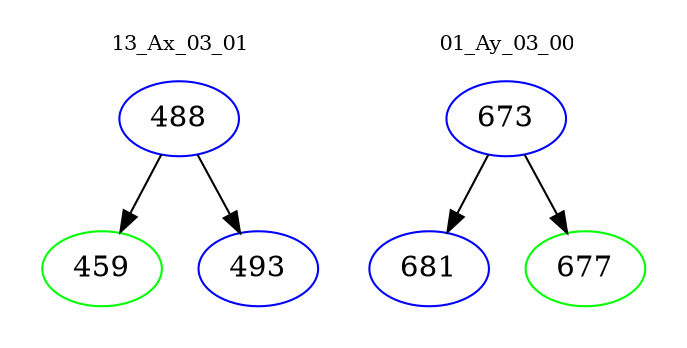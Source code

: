 digraph{
subgraph cluster_0 {
color = white
label = "13_Ax_03_01";
fontsize=10;
T0_488 [label="488", color="blue"]
T0_488 -> T0_459 [color="black"]
T0_459 [label="459", color="green"]
T0_488 -> T0_493 [color="black"]
T0_493 [label="493", color="blue"]
}
subgraph cluster_1 {
color = white
label = "01_Ay_03_00";
fontsize=10;
T1_673 [label="673", color="blue"]
T1_673 -> T1_681 [color="black"]
T1_681 [label="681", color="blue"]
T1_673 -> T1_677 [color="black"]
T1_677 [label="677", color="green"]
}
}
